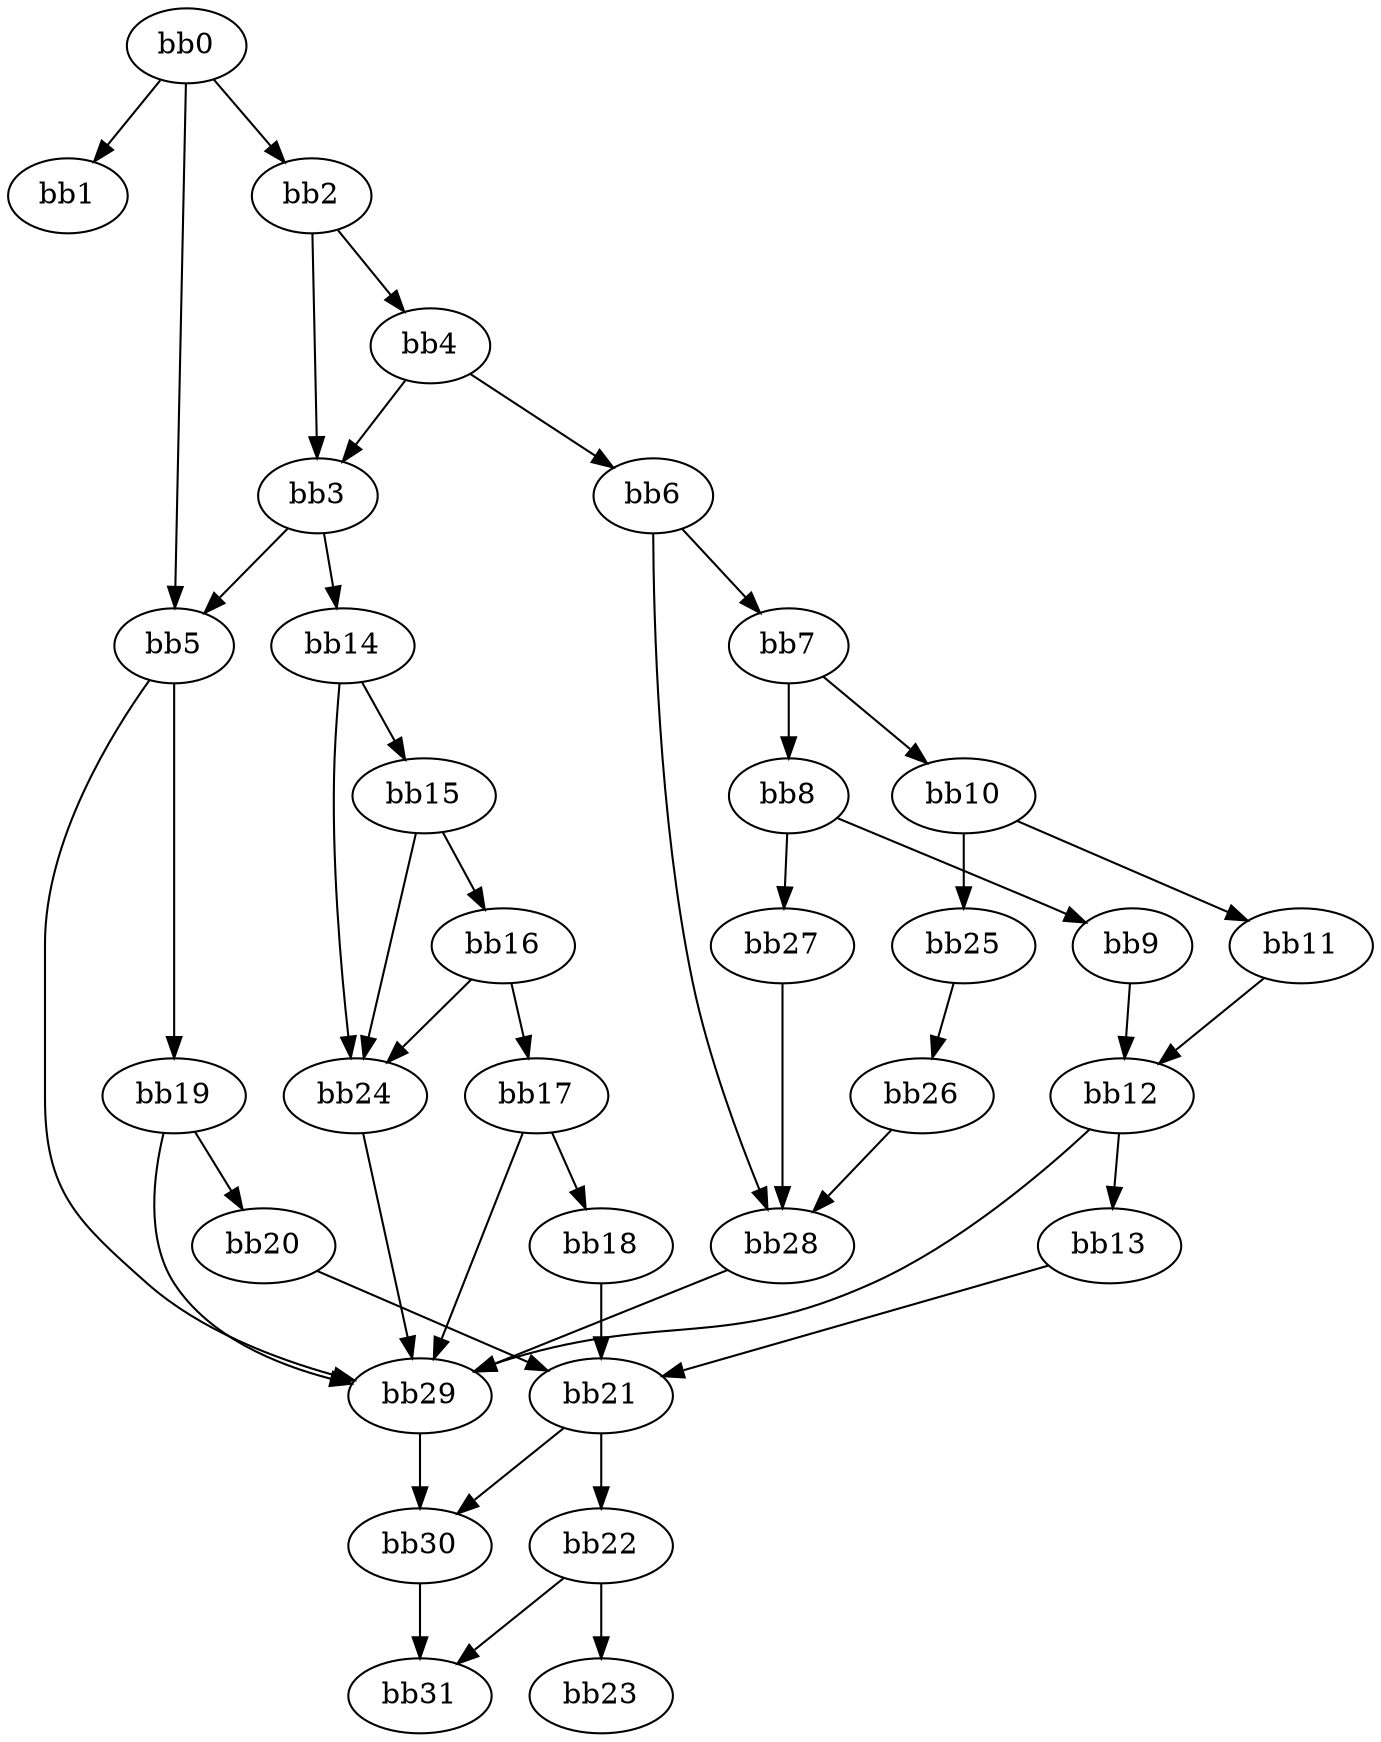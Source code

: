 digraph {
    0 [ label = "bb0\l" ]
    1 [ label = "bb1\l" ]
    2 [ label = "bb2\l" ]
    3 [ label = "bb3\l" ]
    4 [ label = "bb4\l" ]
    5 [ label = "bb5\l" ]
    6 [ label = "bb6\l" ]
    7 [ label = "bb7\l" ]
    8 [ label = "bb8\l" ]
    9 [ label = "bb9\l" ]
    10 [ label = "bb10\l" ]
    11 [ label = "bb11\l" ]
    12 [ label = "bb12\l" ]
    13 [ label = "bb13\l" ]
    14 [ label = "bb14\l" ]
    15 [ label = "bb15\l" ]
    16 [ label = "bb16\l" ]
    17 [ label = "bb17\l" ]
    18 [ label = "bb18\l" ]
    19 [ label = "bb19\l" ]
    20 [ label = "bb20\l" ]
    21 [ label = "bb21\l" ]
    22 [ label = "bb22\l" ]
    23 [ label = "bb23\l" ]
    24 [ label = "bb24\l" ]
    25 [ label = "bb25\l" ]
    26 [ label = "bb26\l" ]
    27 [ label = "bb27\l" ]
    28 [ label = "bb28\l" ]
    29 [ label = "bb29\l" ]
    30 [ label = "bb30\l" ]
    31 [ label = "bb31\l" ]
    0 -> 1 [ ]
    0 -> 2 [ ]
    0 -> 5 [ ]
    2 -> 3 [ ]
    2 -> 4 [ ]
    3 -> 5 [ ]
    3 -> 14 [ ]
    4 -> 3 [ ]
    4 -> 6 [ ]
    5 -> 19 [ ]
    5 -> 29 [ ]
    6 -> 7 [ ]
    6 -> 28 [ ]
    7 -> 8 [ ]
    7 -> 10 [ ]
    8 -> 9 [ ]
    8 -> 27 [ ]
    9 -> 12 [ ]
    10 -> 11 [ ]
    10 -> 25 [ ]
    11 -> 12 [ ]
    12 -> 13 [ ]
    12 -> 29 [ ]
    13 -> 21 [ ]
    14 -> 15 [ ]
    14 -> 24 [ ]
    15 -> 16 [ ]
    15 -> 24 [ ]
    16 -> 17 [ ]
    16 -> 24 [ ]
    17 -> 18 [ ]
    17 -> 29 [ ]
    18 -> 21 [ ]
    19 -> 20 [ ]
    19 -> 29 [ ]
    20 -> 21 [ ]
    21 -> 22 [ ]
    21 -> 30 [ ]
    22 -> 23 [ ]
    22 -> 31 [ ]
    24 -> 29 [ ]
    25 -> 26 [ ]
    26 -> 28 [ ]
    27 -> 28 [ ]
    28 -> 29 [ ]
    29 -> 30 [ ]
    30 -> 31 [ ]
}

